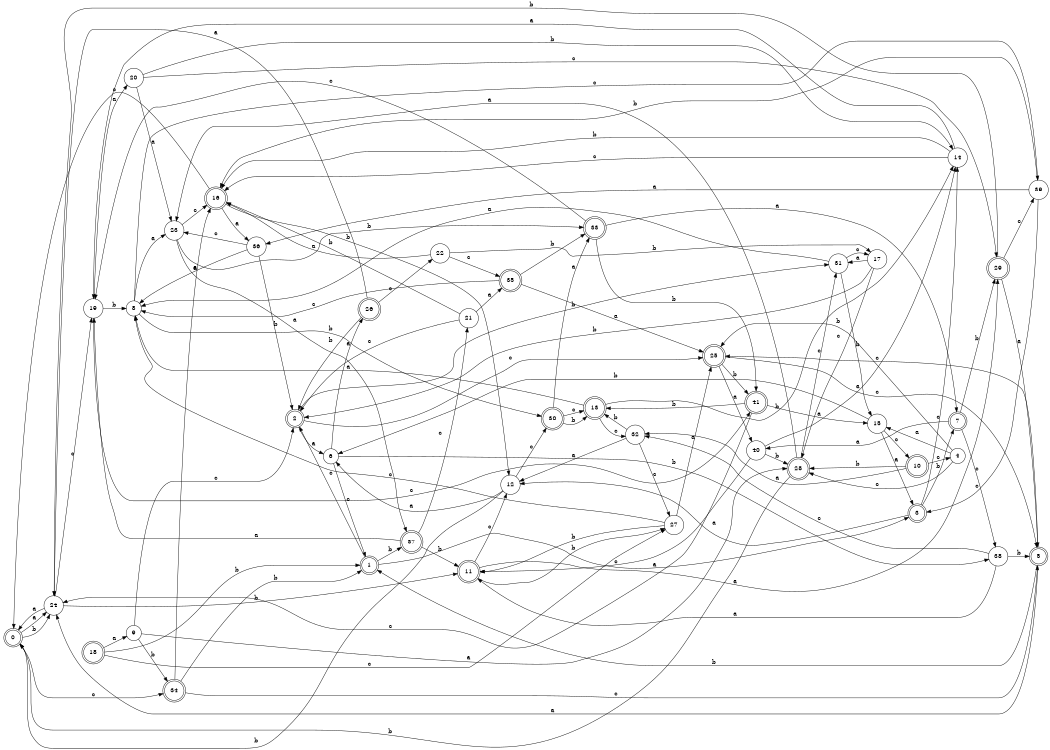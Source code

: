 digraph n34_4 {
__start0 [label="" shape="none"];

rankdir=LR;
size="8,5";

s0 [style="rounded,filled", color="black", fillcolor="white" shape="doublecircle", label="0"];
s1 [style="rounded,filled", color="black", fillcolor="white" shape="doublecircle", label="1"];
s2 [style="rounded,filled", color="black", fillcolor="white" shape="doublecircle", label="2"];
s3 [style="rounded,filled", color="black", fillcolor="white" shape="doublecircle", label="3"];
s4 [style="filled", color="black", fillcolor="white" shape="circle", label="4"];
s5 [style="rounded,filled", color="black", fillcolor="white" shape="doublecircle", label="5"];
s6 [style="filled", color="black", fillcolor="white" shape="circle", label="6"];
s7 [style="rounded,filled", color="black", fillcolor="white" shape="doublecircle", label="7"];
s8 [style="filled", color="black", fillcolor="white" shape="circle", label="8"];
s9 [style="filled", color="black", fillcolor="white" shape="circle", label="9"];
s10 [style="rounded,filled", color="black", fillcolor="white" shape="doublecircle", label="10"];
s11 [style="rounded,filled", color="black", fillcolor="white" shape="doublecircle", label="11"];
s12 [style="filled", color="black", fillcolor="white" shape="circle", label="12"];
s13 [style="rounded,filled", color="black", fillcolor="white" shape="doublecircle", label="13"];
s14 [style="filled", color="black", fillcolor="white" shape="circle", label="14"];
s15 [style="filled", color="black", fillcolor="white" shape="circle", label="15"];
s16 [style="rounded,filled", color="black", fillcolor="white" shape="doublecircle", label="16"];
s17 [style="filled", color="black", fillcolor="white" shape="circle", label="17"];
s18 [style="rounded,filled", color="black", fillcolor="white" shape="doublecircle", label="18"];
s19 [style="filled", color="black", fillcolor="white" shape="circle", label="19"];
s20 [style="filled", color="black", fillcolor="white" shape="circle", label="20"];
s21 [style="filled", color="black", fillcolor="white" shape="circle", label="21"];
s22 [style="filled", color="black", fillcolor="white" shape="circle", label="22"];
s23 [style="filled", color="black", fillcolor="white" shape="circle", label="23"];
s24 [style="filled", color="black", fillcolor="white" shape="circle", label="24"];
s25 [style="rounded,filled", color="black", fillcolor="white" shape="doublecircle", label="25"];
s26 [style="rounded,filled", color="black", fillcolor="white" shape="doublecircle", label="26"];
s27 [style="filled", color="black", fillcolor="white" shape="circle", label="27"];
s28 [style="rounded,filled", color="black", fillcolor="white" shape="doublecircle", label="28"];
s29 [style="rounded,filled", color="black", fillcolor="white" shape="doublecircle", label="29"];
s30 [style="rounded,filled", color="black", fillcolor="white" shape="doublecircle", label="30"];
s31 [style="filled", color="black", fillcolor="white" shape="circle", label="31"];
s32 [style="filled", color="black", fillcolor="white" shape="circle", label="32"];
s33 [style="rounded,filled", color="black", fillcolor="white" shape="doublecircle", label="33"];
s34 [style="rounded,filled", color="black", fillcolor="white" shape="doublecircle", label="34"];
s35 [style="rounded,filled", color="black", fillcolor="white" shape="doublecircle", label="35"];
s36 [style="filled", color="black", fillcolor="white" shape="circle", label="36"];
s37 [style="rounded,filled", color="black", fillcolor="white" shape="doublecircle", label="37"];
s38 [style="filled", color="black", fillcolor="white" shape="circle", label="38"];
s39 [style="filled", color="black", fillcolor="white" shape="circle", label="39"];
s40 [style="filled", color="black", fillcolor="white" shape="circle", label="40"];
s41 [style="rounded,filled", color="black", fillcolor="white" shape="doublecircle", label="41"];
s0 -> s24 [label="a"];
s0 -> s24 [label="b"];
s0 -> s34 [label="c"];
s1 -> s3 [label="a"];
s1 -> s37 [label="b"];
s1 -> s2 [label="c"];
s2 -> s6 [label="a"];
s2 -> s31 [label="b"];
s2 -> s25 [label="c"];
s3 -> s12 [label="a"];
s3 -> s7 [label="b"];
s3 -> s14 [label="c"];
s4 -> s15 [label="a"];
s4 -> s25 [label="b"];
s4 -> s28 [label="c"];
s5 -> s24 [label="a"];
s5 -> s1 [label="b"];
s5 -> s25 [label="c"];
s6 -> s26 [label="a"];
s6 -> s38 [label="b"];
s6 -> s1 [label="c"];
s7 -> s40 [label="a"];
s7 -> s29 [label="b"];
s7 -> s38 [label="c"];
s8 -> s23 [label="a"];
s8 -> s30 [label="b"];
s8 -> s39 [label="c"];
s9 -> s28 [label="a"];
s9 -> s34 [label="b"];
s9 -> s2 [label="c"];
s10 -> s32 [label="a"];
s10 -> s28 [label="b"];
s10 -> s4 [label="c"];
s11 -> s29 [label="a"];
s11 -> s27 [label="b"];
s11 -> s12 [label="c"];
s12 -> s6 [label="a"];
s12 -> s0 [label="b"];
s12 -> s30 [label="c"];
s13 -> s8 [label="a"];
s13 -> s14 [label="b"];
s13 -> s32 [label="c"];
s14 -> s19 [label="a"];
s14 -> s16 [label="b"];
s14 -> s16 [label="c"];
s15 -> s3 [label="a"];
s15 -> s6 [label="b"];
s15 -> s10 [label="c"];
s16 -> s36 [label="a"];
s16 -> s12 [label="b"];
s16 -> s0 [label="c"];
s17 -> s31 [label="a"];
s17 -> s2 [label="b"];
s17 -> s28 [label="c"];
s18 -> s9 [label="a"];
s18 -> s1 [label="b"];
s18 -> s27 [label="c"];
s19 -> s20 [label="a"];
s19 -> s8 [label="b"];
s19 -> s41 [label="c"];
s20 -> s23 [label="a"];
s20 -> s14 [label="b"];
s20 -> s29 [label="c"];
s21 -> s35 [label="a"];
s21 -> s16 [label="b"];
s21 -> s2 [label="c"];
s22 -> s16 [label="a"];
s22 -> s17 [label="b"];
s22 -> s35 [label="c"];
s23 -> s37 [label="a"];
s23 -> s33 [label="b"];
s23 -> s16 [label="c"];
s24 -> s0 [label="a"];
s24 -> s11 [label="b"];
s24 -> s19 [label="c"];
s25 -> s40 [label="a"];
s25 -> s41 [label="b"];
s25 -> s5 [label="c"];
s26 -> s24 [label="a"];
s26 -> s2 [label="b"];
s26 -> s22 [label="c"];
s27 -> s25 [label="a"];
s27 -> s11 [label="b"];
s27 -> s8 [label="c"];
s28 -> s23 [label="a"];
s28 -> s0 [label="b"];
s28 -> s31 [label="c"];
s29 -> s5 [label="a"];
s29 -> s24 [label="b"];
s29 -> s39 [label="c"];
s30 -> s33 [label="a"];
s30 -> s13 [label="b"];
s30 -> s13 [label="c"];
s31 -> s8 [label="a"];
s31 -> s15 [label="b"];
s31 -> s17 [label="c"];
s32 -> s12 [label="a"];
s32 -> s13 [label="b"];
s32 -> s27 [label="c"];
s33 -> s7 [label="a"];
s33 -> s41 [label="b"];
s33 -> s19 [label="c"];
s34 -> s16 [label="a"];
s34 -> s1 [label="b"];
s34 -> s5 [label="c"];
s35 -> s25 [label="a"];
s35 -> s33 [label="b"];
s35 -> s8 [label="c"];
s36 -> s8 [label="a"];
s36 -> s2 [label="b"];
s36 -> s23 [label="c"];
s37 -> s19 [label="a"];
s37 -> s11 [label="b"];
s37 -> s21 [label="c"];
s38 -> s11 [label="a"];
s38 -> s5 [label="b"];
s38 -> s32 [label="c"];
s39 -> s36 [label="a"];
s39 -> s16 [label="b"];
s39 -> s3 [label="c"];
s40 -> s14 [label="a"];
s40 -> s28 [label="b"];
s40 -> s11 [label="c"];
s41 -> s15 [label="a"];
s41 -> s13 [label="b"];
s41 -> s24 [label="c"];

}